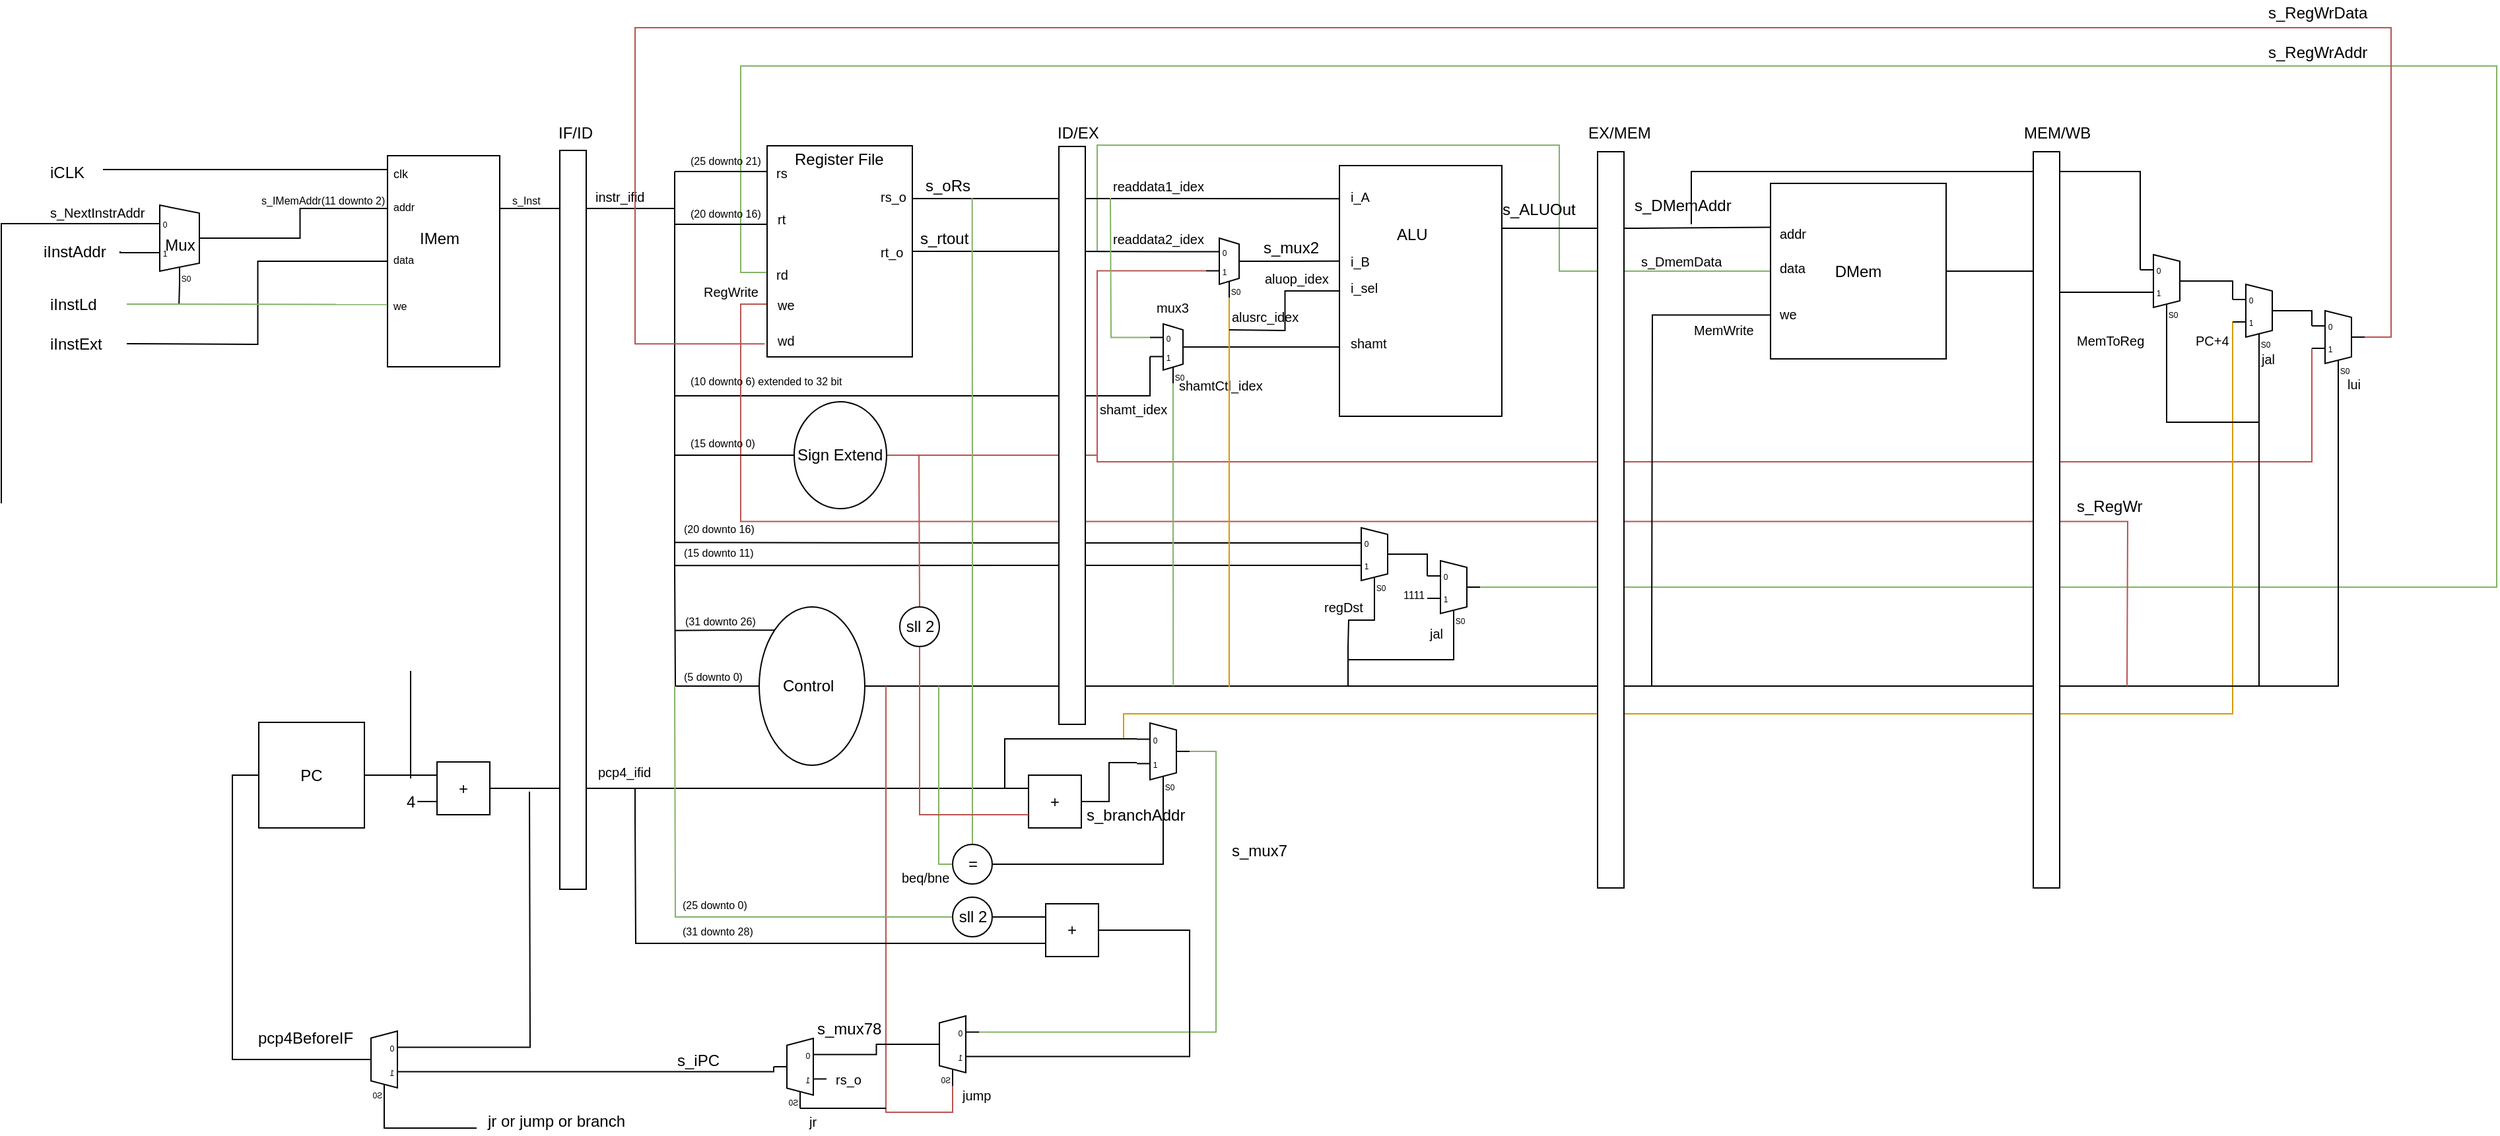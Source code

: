 <mxfile version="12.2.9" type="device" pages="1"><diagram id="p7neus_1xRGmlDTccP9g" name="Page-1"><mxGraphModel dx="1422" dy="914" grid="1" gridSize="10" guides="1" tooltips="1" connect="1" arrows="1" fold="1" page="1" pageScale="1" pageWidth="4681" pageHeight="3300" math="0" shadow="0"><root><mxCell id="0"/><mxCell id="1" parent="0"/><mxCell id="B7h1hUES01moUCbZTNNx-193" style="edgeStyle=orthogonalEdgeStyle;rounded=0;orthogonalLoop=1;jettySize=auto;html=1;exitX=0;exitY=0.51;exitDx=0;exitDy=3;exitPerimeter=0;endArrow=none;endFill=0;fillColor=#f8cecc;strokeColor=#b85450;" parent="1" source="B7h1hUES01moUCbZTNNx-189" edge="1"><mxGeometry relative="1" as="geometry"><mxPoint x="870" y="370" as="targetPoint"/><Array as="points"><mxPoint x="1790" y="380"/></Array></mxGeometry></mxCell><mxCell id="B7h1hUES01moUCbZTNNx-187" style="edgeStyle=orthogonalEdgeStyle;rounded=0;orthogonalLoop=1;jettySize=auto;html=1;exitX=0;exitY=0.51;exitDx=0;exitDy=3;exitPerimeter=0;endArrow=none;endFill=0;fillColor=#ffe6cc;strokeColor=#d79b00;" parent="1" source="B7h1hUES01moUCbZTNNx-182" edge="1"><mxGeometry relative="1" as="geometry"><mxPoint x="890" y="590" as="targetPoint"/><Array as="points"><mxPoint x="1730" y="571"/><mxPoint x="890" y="571"/></Array></mxGeometry></mxCell><mxCell id="B7h1hUES01moUCbZTNNx-178" style="edgeStyle=orthogonalEdgeStyle;rounded=0;orthogonalLoop=1;jettySize=auto;html=1;exitX=0;exitY=0.17;exitDx=0;exitDy=3;exitPerimeter=0;endArrow=none;endFill=0;" parent="1" source="B7h1hUES01moUCbZTNNx-176" edge="1"><mxGeometry relative="1" as="geometry"><mxPoint x="1320" y="200" as="targetPoint"/><Array as="points"><mxPoint x="1660" y="160"/><mxPoint x="1320" y="160"/></Array></mxGeometry></mxCell><mxCell id="B7h1hUES01moUCbZTNNx-177" style="edgeStyle=orthogonalEdgeStyle;rounded=0;orthogonalLoop=1;jettySize=auto;html=1;exitX=0;exitY=0.51;exitDx=0;exitDy=3;exitPerimeter=0;endArrow=none;endFill=0;" parent="1" source="B7h1hUES01moUCbZTNNx-176" target="B7h1hUES01moUCbZTNNx-159" edge="1"><mxGeometry relative="1" as="geometry"/></mxCell><mxCell id="B7h1hUES01moUCbZTNNx-174" style="edgeStyle=orthogonalEdgeStyle;rounded=0;orthogonalLoop=1;jettySize=auto;html=1;exitX=1;exitY=0.5;exitDx=0;exitDy=-5;exitPerimeter=0;endArrow=none;endFill=0;fillColor=#d5e8d4;strokeColor=#82b366;entryX=0.6;entryY=1.006;entryDx=0;entryDy=0;entryPerimeter=0;" parent="1" source="B7h1hUES01moUCbZTNNx-55" target="B7h1hUES01moUCbZTNNx-24" edge="1"><mxGeometry relative="1" as="geometry"><mxPoint x="1640" y="475" as="targetPoint"/><Array as="points"><mxPoint x="1930" y="475"/><mxPoint x="1930" y="80"/><mxPoint x="600" y="80"/><mxPoint x="600" y="236"/></Array></mxGeometry></mxCell><mxCell id="B7h1hUES01moUCbZTNNx-171" style="edgeStyle=orthogonalEdgeStyle;rounded=0;orthogonalLoop=1;jettySize=auto;html=1;exitX=0;exitY=0.5;exitDx=0;exitDy=0;endArrow=none;endFill=0;fillColor=#d5e8d4;strokeColor=#82b366;" parent="1" source="B7h1hUES01moUCbZTNNx-159" edge="1"><mxGeometry relative="1" as="geometry"><mxPoint x="870" y="220" as="targetPoint"/><Array as="points"><mxPoint x="1220" y="235"/><mxPoint x="1220" y="140"/><mxPoint x="870" y="140"/></Array></mxGeometry></mxCell><mxCell id="B7h1hUES01moUCbZTNNx-103" style="edgeStyle=orthogonalEdgeStyle;rounded=0;orthogonalLoop=1;jettySize=auto;html=1;exitX=1;exitY=0.5;exitDx=0;exitDy=0;endArrow=none;endFill=0;entryX=0;entryY=0.25;entryDx=0;entryDy=0;" parent="1" source="B7h1hUES01moUCbZTNNx-99" target="B7h1hUES01moUCbZTNNx-104" edge="1"><mxGeometry relative="1" as="geometry"><mxPoint x="980" y="680.333" as="targetPoint"/></mxGeometry></mxCell><mxCell id="B7h1hUES01moUCbZTNNx-79" style="edgeStyle=orthogonalEdgeStyle;rounded=0;orthogonalLoop=1;jettySize=auto;html=1;exitX=0;exitY=0.483;exitDx=0;exitDy=3;exitPerimeter=0;endArrow=none;endFill=0;" parent="1" source="B7h1hUES01moUCbZTNNx-72" edge="1"><mxGeometry relative="1" as="geometry"><mxPoint x="550" y="330" as="targetPoint"/><Array as="points"><mxPoint x="910" y="330"/></Array></mxGeometry></mxCell><mxCell id="B7h1hUES01moUCbZTNNx-66" style="edgeStyle=orthogonalEdgeStyle;rounded=0;orthogonalLoop=1;jettySize=auto;html=1;exitX=0.5;exitY=0;exitDx=0;exitDy=0;endArrow=none;endFill=0;" parent="1" source="B7h1hUES01moUCbZTNNx-62" edge="1"><mxGeometry relative="1" as="geometry"><mxPoint x="1680" y="550" as="targetPoint"/></mxGeometry></mxCell><mxCell id="B7h1hUES01moUCbZTNNx-58" style="edgeStyle=orthogonalEdgeStyle;rounded=0;orthogonalLoop=1;jettySize=auto;html=1;exitX=0;exitY=0.51;exitDx=0;exitDy=3;exitPerimeter=0;endArrow=none;endFill=0;" parent="1" source="B7h1hUES01moUCbZTNNx-54" edge="1"><mxGeometry relative="1" as="geometry"><mxPoint x="550" y="458.667" as="targetPoint"/></mxGeometry></mxCell><mxCell id="B7h1hUES01moUCbZTNNx-56" style="edgeStyle=orthogonalEdgeStyle;rounded=0;orthogonalLoop=1;jettySize=auto;html=1;exitX=0;exitY=0.17;exitDx=0;exitDy=3;exitPerimeter=0;endArrow=none;endFill=0;" parent="1" source="B7h1hUES01moUCbZTNNx-54" edge="1"><mxGeometry relative="1" as="geometry"><mxPoint x="550" y="441.167" as="targetPoint"/></mxGeometry></mxCell><mxCell id="B7h1hUES01moUCbZTNNx-1" value="" style="endArrow=none;html=1;entryX=0;entryY=0.4;entryDx=0;entryDy=0;entryPerimeter=0;" parent="1" target="B7h1hUES01moUCbZTNNx-15" edge="1"><mxGeometry width="50" height="50" relative="1" as="geometry"><mxPoint x="117" y="158.5" as="sourcePoint"/><mxPoint x="325" y="158.5" as="targetPoint"/></mxGeometry></mxCell><mxCell id="B7h1hUES01moUCbZTNNx-2" value="iCLK" style="text;html=1;resizable=0;points=[];autosize=1;align=left;verticalAlign=top;spacingTop=-4;" parent="1" vertex="1"><mxGeometry x="75" y="150.5" width="40" height="20" as="geometry"/></mxCell><mxCell id="B7h1hUES01moUCbZTNNx-3" value="iInstLd" style="text;html=1;resizable=0;points=[];autosize=1;align=left;verticalAlign=top;spacingTop=-4;" parent="1" vertex="1"><mxGeometry x="75" y="250.5" width="50" height="20" as="geometry"/></mxCell><mxCell id="B7h1hUES01moUCbZTNNx-4" value="iInstAddr" style="text;html=1;resizable=0;points=[];autosize=1;align=left;verticalAlign=top;spacingTop=-4;" parent="1" vertex="1"><mxGeometry x="70" y="210.5" width="60" height="20" as="geometry"/></mxCell><mxCell id="B7h1hUES01moUCbZTNNx-5" value="iInstExt" style="text;html=1;resizable=0;points=[];autosize=1;align=left;verticalAlign=top;spacingTop=-4;" parent="1" vertex="1"><mxGeometry x="75" y="280.5" width="50" height="20" as="geometry"/></mxCell><mxCell id="B7h1hUES01moUCbZTNNx-6" style="edgeStyle=orthogonalEdgeStyle;rounded=0;orthogonalLoop=1;jettySize=auto;html=1;exitX=0.5;exitY=1;exitDx=0;exitDy=0;endArrow=none;endFill=0;" parent="1" source="B7h1hUES01moUCbZTNNx-7" edge="1"><mxGeometry relative="1" as="geometry"><mxPoint x="135" y="290.5" as="targetPoint"/></mxGeometry></mxCell><mxCell id="B7h1hUES01moUCbZTNNx-44" style="edgeStyle=orthogonalEdgeStyle;rounded=0;orthogonalLoop=1;jettySize=auto;html=1;exitX=0.25;exitY=0;exitDx=0;exitDy=0;endArrow=none;endFill=0;" parent="1" source="B7h1hUES01moUCbZTNNx-7" edge="1"><mxGeometry relative="1" as="geometry"><mxPoint x="550" y="188" as="targetPoint"/></mxGeometry></mxCell><mxCell id="B7h1hUES01moUCbZTNNx-7" value="" style="rounded=0;whiteSpace=wrap;html=1;rotation=90;" parent="1" vertex="1"><mxGeometry x="295" y="185.5" width="160" height="85" as="geometry"/></mxCell><mxCell id="B7h1hUES01moUCbZTNNx-8" value="IMem" style="text;html=1;resizable=0;points=[];autosize=1;align=left;verticalAlign=top;spacingTop=-4;" parent="1" vertex="1"><mxGeometry x="355" y="200.5" width="50" height="20" as="geometry"/></mxCell><mxCell id="B7h1hUES01moUCbZTNNx-9" style="edgeStyle=orthogonalEdgeStyle;rounded=0;orthogonalLoop=1;jettySize=auto;html=1;exitX=1;exitY=0.5;exitDx=0;exitDy=-5;exitPerimeter=0;entryX=0.25;entryY=1;entryDx=0;entryDy=0;endArrow=none;endFill=0;" parent="1" source="B7h1hUES01moUCbZTNNx-12" target="B7h1hUES01moUCbZTNNx-7" edge="1"><mxGeometry relative="1" as="geometry"/></mxCell><mxCell id="B7h1hUES01moUCbZTNNx-10" style="edgeStyle=orthogonalEdgeStyle;rounded=0;orthogonalLoop=1;jettySize=auto;html=1;exitX=0.3;exitY=1;exitDx=10;exitDy=0;exitPerimeter=0;endArrow=none;endFill=0;" parent="1" source="B7h1hUES01moUCbZTNNx-12" edge="1"><mxGeometry relative="1" as="geometry"><mxPoint x="174.588" y="260" as="targetPoint"/></mxGeometry></mxCell><mxCell id="B7h1hUES01moUCbZTNNx-11" style="edgeStyle=orthogonalEdgeStyle;rounded=0;orthogonalLoop=1;jettySize=auto;html=1;exitX=0;exitY=0.55;exitDx=0;exitDy=3;exitPerimeter=0;endArrow=none;endFill=0;" parent="1" source="B7h1hUES01moUCbZTNNx-12" target="B7h1hUES01moUCbZTNNx-4" edge="1"><mxGeometry relative="1" as="geometry"/></mxCell><mxCell id="B7h1hUES01moUCbZTNNx-202" style="edgeStyle=orthogonalEdgeStyle;rounded=0;orthogonalLoop=1;jettySize=auto;html=1;exitX=0;exitY=0.183;exitDx=0;exitDy=3;exitPerimeter=0;endArrow=none;endFill=0;" parent="1" source="B7h1hUES01moUCbZTNNx-12" edge="1"><mxGeometry relative="1" as="geometry"><mxPoint x="350" y="620" as="targetPoint"/><Array as="points"><mxPoint x="40" y="200"/><mxPoint x="40" y="433"/><mxPoint x="350" y="433"/></Array></mxGeometry></mxCell><mxCell id="B7h1hUES01moUCbZTNNx-12" value="Mux" style="shadow=0;dashed=0;align=center;fillColor=#ffffff;html=1;strokeWidth=1;shape=mxgraph.electrical.abstract.mux2;" parent="1" vertex="1"><mxGeometry x="150" y="185.5" width="50" height="60" as="geometry"/></mxCell><mxCell id="B7h1hUES01moUCbZTNNx-13" value="&lt;font style=&quot;font-size: 10px&quot;&gt;s_NextInstrAddr&lt;/font&gt;" style="text;html=1;resizable=0;points=[];autosize=1;align=left;verticalAlign=top;spacingTop=-4;" parent="1" vertex="1"><mxGeometry x="75" y="180.5" width="90" height="20" as="geometry"/></mxCell><mxCell id="B7h1hUES01moUCbZTNNx-14" value="&lt;font style=&quot;font-size: 8px&quot;&gt;s_IMemAddr(11 downto 2)&lt;/font&gt;" style="text;html=1;resizable=0;points=[];autosize=1;align=left;verticalAlign=top;spacingTop=-4;" parent="1" vertex="1"><mxGeometry x="235" y="170.5" width="110" height="20" as="geometry"/></mxCell><mxCell id="B7h1hUES01moUCbZTNNx-15" value="&lt;font style=&quot;font-size: 9px&quot;&gt;clk&lt;/font&gt;" style="text;html=1;resizable=0;points=[];autosize=1;align=left;verticalAlign=top;spacingTop=-4;" parent="1" vertex="1"><mxGeometry x="335" y="150.5" width="30" height="20" as="geometry"/></mxCell><mxCell id="B7h1hUES01moUCbZTNNx-16" value="&lt;font style=&quot;font-size: 8px&quot;&gt;addr&lt;/font&gt;" style="text;html=1;resizable=0;points=[];autosize=1;align=left;verticalAlign=top;spacingTop=-4;" parent="1" vertex="1"><mxGeometry x="335" y="175.5" width="30" height="20" as="geometry"/></mxCell><mxCell id="B7h1hUES01moUCbZTNNx-17" value="&lt;font style=&quot;font-size: 8px&quot;&gt;data&lt;/font&gt;" style="text;html=1;resizable=0;points=[];autosize=1;align=left;verticalAlign=top;spacingTop=-4;" parent="1" vertex="1"><mxGeometry x="335" y="215.5" width="30" height="20" as="geometry"/></mxCell><mxCell id="B7h1hUES01moUCbZTNNx-18" value="" style="endArrow=none;html=1;fillColor=#d5e8d4;strokeColor=#82b366;entryX=-0.09;entryY=0.514;entryDx=0;entryDy=0;entryPerimeter=0;" parent="1" target="B7h1hUES01moUCbZTNNx-19" edge="1"><mxGeometry width="50" height="50" relative="1" as="geometry"><mxPoint x="135" y="260.5" as="sourcePoint"/><mxPoint x="335" y="262.5" as="targetPoint"/></mxGeometry></mxCell><mxCell id="B7h1hUES01moUCbZTNNx-19" value="&lt;font style=&quot;font-size: 8px&quot;&gt;we&lt;/font&gt;" style="text;html=1;resizable=0;points=[];autosize=1;align=left;verticalAlign=top;spacingTop=-4;" parent="1" vertex="1"><mxGeometry x="335" y="250.5" width="30" height="20" as="geometry"/></mxCell><mxCell id="B7h1hUES01moUCbZTNNx-21" value="" style="rounded=0;whiteSpace=wrap;html=1;rotation=90;" parent="1" vertex="1"><mxGeometry x="193" y="414" width="560" height="20" as="geometry"/></mxCell><mxCell id="B7h1hUES01moUCbZTNNx-22" value="&lt;font style=&quot;font-size: 8px&quot;&gt;s_Inst&lt;/font&gt;" style="text;html=1;resizable=0;points=[];autosize=1;align=left;verticalAlign=top;spacingTop=-4;" parent="1" vertex="1"><mxGeometry x="425" y="170.5" width="40" height="20" as="geometry"/></mxCell><mxCell id="B7h1hUES01moUCbZTNNx-23" value="IF/ID" style="text;html=1;resizable=0;points=[];autosize=1;align=left;verticalAlign=top;spacingTop=-4;" parent="1" vertex="1"><mxGeometry x="460" y="120.5" width="40" height="20" as="geometry"/></mxCell><mxCell id="B7h1hUES01moUCbZTNNx-42" style="edgeStyle=orthogonalEdgeStyle;rounded=0;orthogonalLoop=1;jettySize=auto;html=1;exitX=0.25;exitY=1;exitDx=0;exitDy=0;endArrow=none;endFill=0;" parent="1" source="B7h1hUES01moUCbZTNNx-24" edge="1"><mxGeometry relative="1" as="geometry"><mxPoint x="550" y="160" as="targetPoint"/><Array as="points"><mxPoint x="660" y="160"/></Array></mxGeometry></mxCell><mxCell id="B7h1hUES01moUCbZTNNx-45" style="edgeStyle=orthogonalEdgeStyle;rounded=0;orthogonalLoop=1;jettySize=auto;html=1;exitX=0.5;exitY=1;exitDx=0;exitDy=0;endArrow=none;endFill=0;" parent="1" source="B7h1hUES01moUCbZTNNx-24" edge="1"><mxGeometry relative="1" as="geometry"><mxPoint x="550" y="190" as="targetPoint"/><Array as="points"><mxPoint x="660" y="200"/><mxPoint x="550" y="200"/></Array></mxGeometry></mxCell><mxCell id="B7h1hUES01moUCbZTNNx-74" style="edgeStyle=orthogonalEdgeStyle;rounded=0;orthogonalLoop=1;jettySize=auto;html=1;exitX=0.5;exitY=0;exitDx=0;exitDy=0;endArrow=none;endFill=0;entryX=0;entryY=0.161;entryDx=0;entryDy=3;entryPerimeter=0;" parent="1" source="B7h1hUES01moUCbZTNNx-24" target="B7h1hUES01moUCbZTNNx-81" edge="1"><mxGeometry relative="1" as="geometry"><mxPoint x="870" y="220.437" as="targetPoint"/></mxGeometry></mxCell><mxCell id="B7h1hUES01moUCbZTNNx-94" style="edgeStyle=orthogonalEdgeStyle;rounded=0;orthogonalLoop=1;jettySize=auto;html=1;exitX=0.25;exitY=0;exitDx=0;exitDy=0;entryX=0.132;entryY=0.997;entryDx=0;entryDy=0;entryPerimeter=0;endArrow=none;endFill=0;" parent="1" source="B7h1hUES01moUCbZTNNx-24" target="B7h1hUES01moUCbZTNNx-85" edge="1"><mxGeometry relative="1" as="geometry"/></mxCell><mxCell id="B7h1hUES01moUCbZTNNx-198" style="edgeStyle=orthogonalEdgeStyle;rounded=0;orthogonalLoop=1;jettySize=auto;html=1;exitX=0.75;exitY=1;exitDx=0;exitDy=0;endArrow=none;endFill=0;fillColor=#f8cecc;strokeColor=#b85450;" parent="1" source="B7h1hUES01moUCbZTNNx-24" edge="1"><mxGeometry relative="1" as="geometry"><mxPoint x="1650" y="550" as="targetPoint"/></mxGeometry></mxCell><mxCell id="B7h1hUES01moUCbZTNNx-24" value="" style="rounded=0;whiteSpace=wrap;html=1;rotation=90;" parent="1" vertex="1"><mxGeometry x="595" y="165.5" width="160" height="110" as="geometry"/></mxCell><mxCell id="B7h1hUES01moUCbZTNNx-25" value="Register File" style="text;html=1;resizable=0;points=[];autosize=1;align=left;verticalAlign=top;spacingTop=-4;" parent="1" vertex="1"><mxGeometry x="639" y="140.5" width="80" height="20" as="geometry"/></mxCell><mxCell id="B7h1hUES01moUCbZTNNx-26" value="&lt;font style=&quot;font-size: 10px&quot;&gt;rs&lt;/font&gt;" style="text;html=1;resizable=0;points=[];autosize=1;align=left;verticalAlign=top;spacingTop=-4;" parent="1" vertex="1"><mxGeometry x="625" y="150.5" width="20" height="20" as="geometry"/></mxCell><mxCell id="B7h1hUES01moUCbZTNNx-27" value="&lt;font style=&quot;font-size: 10px&quot;&gt;rt&lt;/font&gt;" style="text;html=1;resizable=0;points=[];autosize=1;align=left;verticalAlign=top;spacingTop=-4;" parent="1" vertex="1"><mxGeometry x="625.5" y="185.5" width="20" height="20" as="geometry"/></mxCell><mxCell id="B7h1hUES01moUCbZTNNx-28" value="&lt;font style=&quot;font-size: 10px&quot;&gt;rd&lt;/font&gt;" style="text;html=1;resizable=0;points=[];autosize=1;align=left;verticalAlign=top;spacingTop=-4;" parent="1" vertex="1"><mxGeometry x="625" y="228" width="20" height="20" as="geometry"/></mxCell><mxCell id="B7h1hUES01moUCbZTNNx-29" value="&lt;font style=&quot;font-size: 10px&quot;&gt;rt_o&lt;/font&gt;" style="text;html=1;resizable=0;points=[];autosize=1;align=left;verticalAlign=top;spacingTop=-4;" parent="1" vertex="1"><mxGeometry x="704" y="210.5" width="30" height="20" as="geometry"/></mxCell><mxCell id="B7h1hUES01moUCbZTNNx-30" value="&lt;font style=&quot;font-size: 10px&quot;&gt;rs_o&lt;/font&gt;" style="text;html=1;resizable=0;points=[];autosize=1;align=left;verticalAlign=top;spacingTop=-4;" parent="1" vertex="1"><mxGeometry x="704" y="169" width="30" height="20" as="geometry"/></mxCell><mxCell id="B7h1hUES01moUCbZTNNx-32" value="&lt;font style=&quot;font-size: 10px&quot;&gt;we&lt;br&gt;&lt;/font&gt;" style="text;html=1;resizable=0;points=[];autosize=1;align=left;verticalAlign=top;spacingTop=-4;" parent="1" vertex="1"><mxGeometry x="625.5" y="250.5" width="30" height="20" as="geometry"/></mxCell><mxCell id="B7h1hUES01moUCbZTNNx-33" value="&lt;font style=&quot;font-size: 10px&quot;&gt;wd&lt;br&gt;&lt;/font&gt;" style="text;html=1;resizable=0;points=[];autosize=1;align=left;verticalAlign=top;spacingTop=-4;" parent="1" vertex="1"><mxGeometry x="625.5" y="278" width="30" height="20" as="geometry"/></mxCell><mxCell id="B7h1hUES01moUCbZTNNx-36" value="&lt;font style=&quot;font-size: 8px&quot;&gt;(25 downto 21)&lt;/font&gt;" style="text;html=1;resizable=0;points=[];autosize=1;align=left;verticalAlign=top;spacingTop=-4;" parent="1" vertex="1"><mxGeometry x="560" y="140.5" width="70" height="20" as="geometry"/></mxCell><mxCell id="B7h1hUES01moUCbZTNNx-37" value="&lt;font style=&quot;font-size: 8px&quot;&gt;(20 downto 16)&lt;/font&gt;" style="text;html=1;resizable=0;points=[];autosize=1;align=left;verticalAlign=top;spacingTop=-4;" parent="1" vertex="1"><mxGeometry x="560" y="180.5" width="70" height="20" as="geometry"/></mxCell><mxCell id="B7h1hUES01moUCbZTNNx-39" value="&lt;font style=&quot;font-size: 10px&quot;&gt;instr_ifid&lt;/font&gt;" style="text;html=1;resizable=0;points=[];autosize=1;align=left;verticalAlign=top;spacingTop=-4;" parent="1" vertex="1"><mxGeometry x="487.5" y="169" width="50" height="20" as="geometry"/></mxCell><mxCell id="B7h1hUES01moUCbZTNNx-41" value="" style="endArrow=none;html=1;" parent="1" edge="1"><mxGeometry width="50" height="50" relative="1" as="geometry"><mxPoint x="550" y="460" as="sourcePoint"/><mxPoint x="550" y="160" as="targetPoint"/></mxGeometry></mxCell><mxCell id="B7h1hUES01moUCbZTNNx-48" style="edgeStyle=orthogonalEdgeStyle;rounded=0;orthogonalLoop=1;jettySize=auto;html=1;exitX=0.5;exitY=1;exitDx=0;exitDy=0;endArrow=none;endFill=0;" parent="1" source="B7h1hUES01moUCbZTNNx-46" edge="1"><mxGeometry relative="1" as="geometry"><mxPoint x="550" y="375" as="targetPoint"/><Array as="points"><mxPoint x="550" y="375"/></Array></mxGeometry></mxCell><mxCell id="B7h1hUES01moUCbZTNNx-82" style="edgeStyle=orthogonalEdgeStyle;rounded=0;orthogonalLoop=1;jettySize=auto;html=1;exitX=0.5;exitY=0;exitDx=0;exitDy=0;entryX=0;entryY=0.483;entryDx=0;entryDy=3;entryPerimeter=0;endArrow=none;endFill=0;fillColor=#f8cecc;strokeColor=#b85450;" parent="1" source="B7h1hUES01moUCbZTNNx-46" target="B7h1hUES01moUCbZTNNx-81" edge="1"><mxGeometry relative="1" as="geometry"><Array as="points"><mxPoint x="870" y="375"/><mxPoint x="870" y="235"/></Array></mxGeometry></mxCell><mxCell id="B7h1hUES01moUCbZTNNx-46" value="" style="ellipse;whiteSpace=wrap;html=1;strokeWidth=1;rotation=90;" parent="1" vertex="1"><mxGeometry x="635" y="340" width="81" height="70" as="geometry"/></mxCell><mxCell id="B7h1hUES01moUCbZTNNx-47" value="Sign Extend" style="text;html=1;resizable=0;points=[];autosize=1;align=left;verticalAlign=top;spacingTop=-4;" parent="1" vertex="1"><mxGeometry x="640.5" y="365" width="80" height="20" as="geometry"/></mxCell><mxCell id="B7h1hUES01moUCbZTNNx-49" value="&lt;font style=&quot;font-size: 8px&quot;&gt;(15 downto 0)&lt;/font&gt;" style="text;html=1;resizable=0;points=[];autosize=1;align=left;verticalAlign=top;spacingTop=-4;" parent="1" vertex="1"><mxGeometry x="560" y="355" width="60" height="20" as="geometry"/></mxCell><mxCell id="B7h1hUES01moUCbZTNNx-50" value="" style="rounded=0;whiteSpace=wrap;html=1;rotation=90;" parent="1" vertex="1"><mxGeometry x="632" y="350" width="438" height="20" as="geometry"/></mxCell><mxCell id="B7h1hUES01moUCbZTNNx-60" style="edgeStyle=orthogonalEdgeStyle;rounded=0;orthogonalLoop=1;jettySize=auto;html=1;exitX=1;exitY=0.5;exitDx=0;exitDy=-5;exitPerimeter=0;entryX=0;entryY=0.17;entryDx=0;entryDy=3;entryPerimeter=0;endArrow=none;endFill=0;" parent="1" source="B7h1hUES01moUCbZTNNx-54" target="B7h1hUES01moUCbZTNNx-55" edge="1"><mxGeometry relative="1" as="geometry"/></mxCell><mxCell id="B7h1hUES01moUCbZTNNx-68" style="edgeStyle=orthogonalEdgeStyle;rounded=0;orthogonalLoop=1;jettySize=auto;html=1;exitX=0.25;exitY=1;exitDx=10;exitDy=0;exitPerimeter=0;endArrow=none;endFill=0;" parent="1" source="B7h1hUES01moUCbZTNNx-54" edge="1"><mxGeometry relative="1" as="geometry"><mxPoint x="1060" y="520" as="targetPoint"/></mxGeometry></mxCell><mxCell id="B7h1hUES01moUCbZTNNx-54" value="" style="shadow=0;dashed=0;align=center;html=1;strokeWidth=1;shape=mxgraph.electrical.abstract.mux2;" parent="1" vertex="1"><mxGeometry x="1060" y="430" width="40" height="50" as="geometry"/></mxCell><mxCell id="B7h1hUES01moUCbZTNNx-69" style="edgeStyle=orthogonalEdgeStyle;rounded=0;orthogonalLoop=1;jettySize=auto;html=1;exitX=0.25;exitY=1;exitDx=10;exitDy=0;exitPerimeter=0;endArrow=none;endFill=0;" parent="1" source="B7h1hUES01moUCbZTNNx-55" edge="1"><mxGeometry relative="1" as="geometry"><mxPoint x="1060" y="530" as="targetPoint"/><Array as="points"><mxPoint x="1140" y="530"/></Array></mxGeometry></mxCell><mxCell id="B7h1hUES01moUCbZTNNx-55" value="" style="shadow=0;dashed=0;align=center;html=1;strokeWidth=1;shape=mxgraph.electrical.abstract.mux2;" parent="1" vertex="1"><mxGeometry x="1120" y="455" width="40" height="50" as="geometry"/></mxCell><mxCell id="B7h1hUES01moUCbZTNNx-57" value="&lt;font style=&quot;font-size: 8px&quot;&gt;(20 downto 16)&lt;/font&gt;" style="text;html=1;resizable=0;points=[];autosize=1;align=left;verticalAlign=top;spacingTop=-4;" parent="1" vertex="1"><mxGeometry x="555" y="420" width="70" height="20" as="geometry"/></mxCell><mxCell id="B7h1hUES01moUCbZTNNx-59" value="&lt;font style=&quot;font-size: 8px&quot;&gt;(15 downto 11)&lt;/font&gt;" style="text;html=1;resizable=0;points=[];autosize=1;align=left;verticalAlign=top;spacingTop=-4;" parent="1" vertex="1"><mxGeometry x="555" y="438" width="70" height="20" as="geometry"/></mxCell><mxCell id="B7h1hUES01moUCbZTNNx-61" value="&lt;font style=&quot;font-size: 8px&quot;&gt;1111&lt;/font&gt;" style="text;html=1;resizable=0;points=[];autosize=1;align=left;verticalAlign=top;spacingTop=-4;" parent="1" vertex="1"><mxGeometry x="1100" y="470" width="30" height="20" as="geometry"/></mxCell><mxCell id="B7h1hUES01moUCbZTNNx-117" style="edgeStyle=orthogonalEdgeStyle;rounded=0;orthogonalLoop=1;jettySize=auto;html=1;exitX=0.5;exitY=1;exitDx=0;exitDy=0;endArrow=none;endFill=0;" parent="1" source="B7h1hUES01moUCbZTNNx-62" edge="1"><mxGeometry relative="1" as="geometry"><mxPoint x="550" y="460" as="targetPoint"/></mxGeometry></mxCell><mxCell id="B7h1hUES01moUCbZTNNx-118" style="edgeStyle=orthogonalEdgeStyle;rounded=0;orthogonalLoop=1;jettySize=auto;html=1;exitX=0;exitY=1;exitDx=0;exitDy=0;endArrow=none;endFill=0;" parent="1" source="B7h1hUES01moUCbZTNNx-62" edge="1"><mxGeometry relative="1" as="geometry"><mxPoint x="550" y="507.833" as="targetPoint"/></mxGeometry></mxCell><mxCell id="B7h1hUES01moUCbZTNNx-62" value="" style="ellipse;whiteSpace=wrap;html=1;strokeWidth=1;rotation=90;" parent="1" vertex="1"><mxGeometry x="594" y="510" width="120" height="80" as="geometry"/></mxCell><mxCell id="B7h1hUES01moUCbZTNNx-63" value="Control&amp;nbsp;" style="text;html=1;resizable=0;points=[];autosize=1;align=left;verticalAlign=top;spacingTop=-4;" parent="1" vertex="1"><mxGeometry x="630" y="540" width="60" height="20" as="geometry"/></mxCell><mxCell id="B7h1hUES01moUCbZTNNx-64" value="ID/EX" style="text;html=1;resizable=0;points=[];autosize=1;align=left;verticalAlign=top;spacingTop=-4;" parent="1" vertex="1"><mxGeometry x="838" y="120.5" width="50" height="20" as="geometry"/></mxCell><mxCell id="B7h1hUES01moUCbZTNNx-67" value="" style="endArrow=none;html=1;" parent="1" edge="1"><mxGeometry width="50" height="50" relative="1" as="geometry"><mxPoint x="1060" y="550" as="sourcePoint"/><mxPoint x="1060" y="520" as="targetPoint"/></mxGeometry></mxCell><mxCell id="B7h1hUES01moUCbZTNNx-70" value="&lt;font style=&quot;font-size: 10px&quot;&gt;regDst&lt;/font&gt;" style="text;html=1;resizable=0;points=[];autosize=1;align=left;verticalAlign=top;spacingTop=-4;" parent="1" vertex="1"><mxGeometry x="1040" y="480" width="40" height="20" as="geometry"/></mxCell><mxCell id="B7h1hUES01moUCbZTNNx-71" value="&lt;font style=&quot;font-size: 10px&quot;&gt;jal&lt;/font&gt;" style="text;html=1;resizable=0;points=[];autosize=1;align=left;verticalAlign=top;spacingTop=-4;" parent="1" vertex="1"><mxGeometry x="1120" y="500" width="30" height="20" as="geometry"/></mxCell><mxCell id="B7h1hUES01moUCbZTNNx-76" style="edgeStyle=orthogonalEdgeStyle;rounded=0;orthogonalLoop=1;jettySize=auto;html=1;exitX=0;exitY=0.161;exitDx=0;exitDy=3;exitPerimeter=0;endArrow=none;endFill=0;fillColor=#d5e8d4;strokeColor=#82b366;" parent="1" source="B7h1hUES01moUCbZTNNx-72" edge="1"><mxGeometry relative="1" as="geometry"><mxPoint x="880" y="180" as="targetPoint"/></mxGeometry></mxCell><mxCell id="B7h1hUES01moUCbZTNNx-77" style="edgeStyle=orthogonalEdgeStyle;rounded=0;orthogonalLoop=1;jettySize=auto;html=1;exitX=0.214;exitY=1;exitDx=10;exitDy=0;exitPerimeter=0;endArrow=none;endFill=0;fillColor=#d5e8d4;strokeColor=#82b366;" parent="1" source="B7h1hUES01moUCbZTNNx-72" edge="1"><mxGeometry relative="1" as="geometry"><mxPoint x="927.619" y="550" as="targetPoint"/></mxGeometry></mxCell><mxCell id="B7h1hUES01moUCbZTNNx-92" style="edgeStyle=orthogonalEdgeStyle;rounded=0;orthogonalLoop=1;jettySize=auto;html=1;exitX=1;exitY=0.5;exitDx=0;exitDy=-5;exitPerimeter=0;entryX=0.724;entryY=1.001;entryDx=0;entryDy=0;entryPerimeter=0;endArrow=none;endFill=0;" parent="1" source="B7h1hUES01moUCbZTNNx-72" target="B7h1hUES01moUCbZTNNx-85" edge="1"><mxGeometry relative="1" as="geometry"/></mxCell><mxCell id="B7h1hUES01moUCbZTNNx-72" value="" style="shadow=0;dashed=0;align=center;fillColor=#ffffff;html=1;strokeWidth=1;shape=mxgraph.electrical.abstract.mux2;" parent="1" vertex="1"><mxGeometry x="910" y="275.5" width="35" height="45" as="geometry"/></mxCell><mxCell id="B7h1hUES01moUCbZTNNx-78" value="&lt;font style=&quot;font-size: 10px&quot;&gt;shamtCtl_idex&lt;/font&gt;" style="text;html=1;resizable=0;points=[];autosize=1;align=left;verticalAlign=top;spacingTop=-4;" parent="1" vertex="1"><mxGeometry x="930" y="312" width="80" height="20" as="geometry"/></mxCell><mxCell id="B7h1hUES01moUCbZTNNx-80" value="&lt;span style=&quot;font-size: 8px&quot;&gt;(10 downto 6) extended to 32 bit&lt;/span&gt;" style="text;html=1;resizable=0;points=[];autosize=1;align=left;verticalAlign=top;spacingTop=-4;" parent="1" vertex="1"><mxGeometry x="560" y="308" width="130" height="20" as="geometry"/></mxCell><mxCell id="B7h1hUES01moUCbZTNNx-83" style="edgeStyle=orthogonalEdgeStyle;rounded=0;orthogonalLoop=1;jettySize=auto;html=1;exitX=0.214;exitY=1;exitDx=10;exitDy=0;exitPerimeter=0;endArrow=none;endFill=0;fillColor=#ffe6cc;strokeColor=#d79b00;" parent="1" source="B7h1hUES01moUCbZTNNx-81" edge="1"><mxGeometry relative="1" as="geometry"><mxPoint x="970" y="550.476" as="targetPoint"/></mxGeometry></mxCell><mxCell id="B7h1hUES01moUCbZTNNx-93" style="edgeStyle=orthogonalEdgeStyle;rounded=0;orthogonalLoop=1;jettySize=auto;html=1;exitX=1;exitY=0.5;exitDx=0;exitDy=-5;exitPerimeter=0;entryX=0.381;entryY=1.001;entryDx=0;entryDy=0;entryPerimeter=0;endArrow=none;endFill=0;" parent="1" source="B7h1hUES01moUCbZTNNx-81" target="B7h1hUES01moUCbZTNNx-85" edge="1"><mxGeometry relative="1" as="geometry"/></mxCell><mxCell id="B7h1hUES01moUCbZTNNx-81" value="" style="shadow=0;dashed=0;align=center;fillColor=#ffffff;html=1;strokeWidth=1;shape=mxgraph.electrical.abstract.mux2;" parent="1" vertex="1"><mxGeometry x="952.5" y="210.5" width="35" height="45" as="geometry"/></mxCell><mxCell id="B7h1hUES01moUCbZTNNx-84" value="&lt;span style=&quot;font-size: 10px&quot;&gt;alusrc_idex&lt;/span&gt;" style="text;html=1;resizable=0;points=[];autosize=1;align=left;verticalAlign=top;spacingTop=-4;" parent="1" vertex="1"><mxGeometry x="970" y="260" width="70" height="20" as="geometry"/></mxCell><mxCell id="B7h1hUES01moUCbZTNNx-163" style="edgeStyle=orthogonalEdgeStyle;rounded=0;orthogonalLoop=1;jettySize=auto;html=1;exitX=0.25;exitY=0;exitDx=0;exitDy=0;entryX=0;entryY=0.25;entryDx=0;entryDy=0;endArrow=none;endFill=0;" parent="1" source="B7h1hUES01moUCbZTNNx-85" target="B7h1hUES01moUCbZTNNx-159" edge="1"><mxGeometry relative="1" as="geometry"><Array as="points"><mxPoint x="1279" y="203"/><mxPoint x="1279" y="202"/></Array></mxGeometry></mxCell><mxCell id="B7h1hUES01moUCbZTNNx-194" style="edgeStyle=orthogonalEdgeStyle;rounded=0;orthogonalLoop=1;jettySize=auto;html=1;exitX=0.5;exitY=1;exitDx=0;exitDy=0;endArrow=none;endFill=0;" parent="1" source="B7h1hUES01moUCbZTNNx-85" edge="1"><mxGeometry relative="1" as="geometry"><mxPoint x="970" y="280" as="targetPoint"/></mxGeometry></mxCell><mxCell id="B7h1hUES01moUCbZTNNx-85" value="" style="rounded=0;whiteSpace=wrap;html=1;strokeWidth=1;rotation=90;" parent="1" vertex="1"><mxGeometry x="1020" y="189" width="190" height="123" as="geometry"/></mxCell><mxCell id="B7h1hUES01moUCbZTNNx-86" value="ALU" style="text;html=1;resizable=0;points=[];autosize=1;align=left;verticalAlign=top;spacingTop=-4;" parent="1" vertex="1"><mxGeometry x="1095" y="197.5" width="40" height="20" as="geometry"/></mxCell><mxCell id="B7h1hUES01moUCbZTNNx-87" value="&lt;font style=&quot;font-size: 10px&quot;&gt;i_A&lt;/font&gt;" style="text;html=1;resizable=0;points=[];autosize=1;align=left;verticalAlign=top;spacingTop=-4;" parent="1" vertex="1"><mxGeometry x="1060" y="168.5" width="30" height="20" as="geometry"/></mxCell><mxCell id="B7h1hUES01moUCbZTNNx-88" value="&lt;font style=&quot;font-size: 10px&quot;&gt;i_B&lt;/font&gt;" style="text;html=1;resizable=0;points=[];autosize=1;align=left;verticalAlign=top;spacingTop=-4;" parent="1" vertex="1"><mxGeometry x="1060" y="217.5" width="30" height="20" as="geometry"/></mxCell><mxCell id="B7h1hUES01moUCbZTNNx-89" value="&lt;font style=&quot;font-size: 10px&quot;&gt;i_sel&lt;/font&gt;" style="text;html=1;resizable=0;points=[];autosize=1;align=left;verticalAlign=top;spacingTop=-4;" parent="1" vertex="1"><mxGeometry x="1060" y="237.5" width="40" height="20" as="geometry"/></mxCell><mxCell id="B7h1hUES01moUCbZTNNx-91" value="&lt;font style=&quot;font-size: 10px&quot;&gt;shamt&lt;/font&gt;" style="text;html=1;resizable=0;points=[];autosize=1;align=left;verticalAlign=top;spacingTop=-4;" parent="1" vertex="1"><mxGeometry x="1060" y="280" width="40" height="20" as="geometry"/></mxCell><mxCell id="B7h1hUES01moUCbZTNNx-96" value="&lt;font style=&quot;font-size: 10px&quot;&gt;aluop_idex&lt;/font&gt;" style="text;html=1;resizable=0;points=[];autosize=1;align=left;verticalAlign=top;spacingTop=-4;" parent="1" vertex="1"><mxGeometry x="995" y="230.5" width="60" height="20" as="geometry"/></mxCell><mxCell id="B7h1hUES01moUCbZTNNx-97" value="PC" style="whiteSpace=wrap;html=1;aspect=fixed;" parent="1" vertex="1"><mxGeometry x="235" y="577.5" width="80" height="80" as="geometry"/></mxCell><mxCell id="B7h1hUES01moUCbZTNNx-100" style="edgeStyle=orthogonalEdgeStyle;rounded=0;orthogonalLoop=1;jettySize=auto;html=1;exitX=0;exitY=0.25;exitDx=0;exitDy=0;entryX=1;entryY=0.5;entryDx=0;entryDy=0;endArrow=none;endFill=0;" parent="1" source="B7h1hUES01moUCbZTNNx-99" target="B7h1hUES01moUCbZTNNx-97" edge="1"><mxGeometry relative="1" as="geometry"/></mxCell><mxCell id="B7h1hUES01moUCbZTNNx-101" style="edgeStyle=orthogonalEdgeStyle;rounded=0;orthogonalLoop=1;jettySize=auto;html=1;exitX=0;exitY=0.75;exitDx=0;exitDy=0;endArrow=none;endFill=0;" parent="1" source="B7h1hUES01moUCbZTNNx-99" edge="1"><mxGeometry relative="1" as="geometry"><mxPoint x="355.111" y="637.556" as="targetPoint"/></mxGeometry></mxCell><mxCell id="B7h1hUES01moUCbZTNNx-99" value="+" style="whiteSpace=wrap;html=1;aspect=fixed;" parent="1" vertex="1"><mxGeometry x="370" y="607.5" width="40" height="40" as="geometry"/></mxCell><mxCell id="B7h1hUES01moUCbZTNNx-102" value="4" style="text;html=1;resizable=0;points=[];autosize=1;align=left;verticalAlign=top;spacingTop=-4;" parent="1" vertex="1"><mxGeometry x="345" y="627.5" width="20" height="20" as="geometry"/></mxCell><mxCell id="B7h1hUES01moUCbZTNNx-131" style="edgeStyle=orthogonalEdgeStyle;rounded=0;orthogonalLoop=1;jettySize=auto;html=1;exitX=1;exitY=0.5;exitDx=0;exitDy=0;entryX=0;entryY=0.51;entryDx=0;entryDy=3;entryPerimeter=0;endArrow=none;endFill=0;" parent="1" source="B7h1hUES01moUCbZTNNx-104" target="B7h1hUES01moUCbZTNNx-128" edge="1"><mxGeometry relative="1" as="geometry"/></mxCell><mxCell id="B7h1hUES01moUCbZTNNx-104" value="+" style="whiteSpace=wrap;html=1;aspect=fixed;" parent="1" vertex="1"><mxGeometry x="818" y="617.5" width="40" height="40" as="geometry"/></mxCell><mxCell id="B7h1hUES01moUCbZTNNx-107" value="" style="rounded=0;whiteSpace=wrap;html=1;rotation=90;" parent="1" vertex="1"><mxGeometry x="980" y="414" width="558" height="20" as="geometry"/></mxCell><mxCell id="B7h1hUES01moUCbZTNNx-108" value="EX/MEM" style="text;html=1;resizable=0;points=[];autosize=1;align=left;verticalAlign=top;spacingTop=-4;" parent="1" vertex="1"><mxGeometry x="1240" y="120.5" width="60" height="20" as="geometry"/></mxCell><mxCell id="B7h1hUES01moUCbZTNNx-112" style="edgeStyle=orthogonalEdgeStyle;rounded=0;orthogonalLoop=1;jettySize=auto;html=1;exitX=0;exitY=0.5;exitDx=0;exitDy=0;endArrow=none;endFill=0;fillColor=#d5e8d4;strokeColor=#82b366;" parent="1" source="B7h1hUES01moUCbZTNNx-109" edge="1"><mxGeometry relative="1" as="geometry"><mxPoint x="750" y="550" as="targetPoint"/><Array as="points"><mxPoint x="750" y="685"/></Array></mxGeometry></mxCell><mxCell id="B7h1hUES01moUCbZTNNx-114" style="edgeStyle=orthogonalEdgeStyle;rounded=0;orthogonalLoop=1;jettySize=auto;html=1;exitX=0.5;exitY=0;exitDx=0;exitDy=0;endArrow=none;endFill=0;fillColor=#d5e8d4;strokeColor=#82b366;" parent="1" source="B7h1hUES01moUCbZTNNx-109" edge="1"><mxGeometry relative="1" as="geometry"><mxPoint x="775.333" y="180" as="targetPoint"/></mxGeometry></mxCell><mxCell id="B7h1hUES01moUCbZTNNx-129" style="edgeStyle=orthogonalEdgeStyle;rounded=0;orthogonalLoop=1;jettySize=auto;html=1;exitX=1;exitY=0.5;exitDx=0;exitDy=0;endArrow=none;endFill=0;entryX=0.25;entryY=1;entryDx=10;entryDy=0;entryPerimeter=0;" parent="1" source="B7h1hUES01moUCbZTNNx-109" target="B7h1hUES01moUCbZTNNx-128" edge="1"><mxGeometry relative="1" as="geometry"><mxPoint x="850" y="755" as="targetPoint"/><Array as="points"><mxPoint x="920" y="685"/></Array></mxGeometry></mxCell><mxCell id="B7h1hUES01moUCbZTNNx-109" value="=" style="ellipse;whiteSpace=wrap;html=1;aspect=fixed;" parent="1" vertex="1"><mxGeometry x="760.5" y="670" width="30" height="30" as="geometry"/></mxCell><mxCell id="B7h1hUES01moUCbZTNNx-113" value="&lt;font style=&quot;font-size: 10px&quot;&gt;beq/bne&lt;/font&gt;" style="text;html=1;resizable=0;points=[];autosize=1;align=left;verticalAlign=top;spacingTop=-4;" parent="1" vertex="1"><mxGeometry x="719.5" y="685" width="50" height="20" as="geometry"/></mxCell><mxCell id="B7h1hUES01moUCbZTNNx-119" value="&lt;font style=&quot;font-size: 8px&quot;&gt;(31 downto 26)&lt;/font&gt;" style="text;html=1;resizable=0;points=[];autosize=1;align=left;verticalAlign=top;spacingTop=-4;" parent="1" vertex="1"><mxGeometry x="555.5" y="490" width="70" height="20" as="geometry"/></mxCell><mxCell id="B7h1hUES01moUCbZTNNx-120" value="&lt;font style=&quot;font-size: 8px&quot;&gt;(5 downto 0)&lt;/font&gt;" style="text;html=1;resizable=0;points=[];autosize=1;align=left;verticalAlign=top;spacingTop=-4;" parent="1" vertex="1"><mxGeometry x="555" y="532" width="60" height="20" as="geometry"/></mxCell><mxCell id="B7h1hUES01moUCbZTNNx-124" style="edgeStyle=orthogonalEdgeStyle;rounded=0;orthogonalLoop=1;jettySize=auto;html=1;exitX=0.5;exitY=0;exitDx=0;exitDy=0;endArrow=none;endFill=0;fillColor=#f8cecc;strokeColor=#b85450;" parent="1" source="B7h1hUES01moUCbZTNNx-123" edge="1"><mxGeometry relative="1" as="geometry"><mxPoint x="735" y="375" as="targetPoint"/></mxGeometry></mxCell><mxCell id="B7h1hUES01moUCbZTNNx-125" style="edgeStyle=orthogonalEdgeStyle;rounded=0;orthogonalLoop=1;jettySize=auto;html=1;exitX=0.5;exitY=1;exitDx=0;exitDy=0;entryX=0;entryY=0.75;entryDx=0;entryDy=0;endArrow=none;endFill=0;fillColor=#f8cecc;strokeColor=#b85450;" parent="1" source="B7h1hUES01moUCbZTNNx-123" target="B7h1hUES01moUCbZTNNx-104" edge="1"><mxGeometry relative="1" as="geometry"/></mxCell><mxCell id="B7h1hUES01moUCbZTNNx-123" value="sll 2" style="ellipse;whiteSpace=wrap;html=1;aspect=fixed;" parent="1" vertex="1"><mxGeometry x="720.5" y="490" width="30" height="30" as="geometry"/></mxCell><mxCell id="B7h1hUES01moUCbZTNNx-134" style="edgeStyle=orthogonalEdgeStyle;rounded=0;orthogonalLoop=1;jettySize=auto;html=1;exitX=0;exitY=0.17;exitDx=0;exitDy=3;exitPerimeter=0;endArrow=none;endFill=0;" parent="1" source="B7h1hUES01moUCbZTNNx-128" edge="1"><mxGeometry relative="1" as="geometry"><mxPoint x="800" y="601.571" as="targetPoint"/><Array as="points"><mxPoint x="900" y="590"/><mxPoint x="800" y="590"/></Array></mxGeometry></mxCell><mxCell id="B7h1hUES01moUCbZTNNx-148" style="edgeStyle=orthogonalEdgeStyle;rounded=0;orthogonalLoop=1;jettySize=auto;html=1;exitX=1;exitY=0.5;exitDx=0;exitDy=-5;exitPerimeter=0;entryX=0;entryY=0.175;entryDx=0;entryDy=3;entryPerimeter=0;endArrow=none;endFill=0;fillColor=#d5e8d4;strokeColor=#82b366;" parent="1" source="B7h1hUES01moUCbZTNNx-128" target="B7h1hUES01moUCbZTNNx-135" edge="1"><mxGeometry relative="1" as="geometry"/></mxCell><mxCell id="B7h1hUES01moUCbZTNNx-128" value="" style="shadow=0;dashed=0;align=center;html=1;strokeWidth=1;shape=mxgraph.electrical.abstract.mux2;" parent="1" vertex="1"><mxGeometry x="900" y="578" width="40" height="53" as="geometry"/></mxCell><mxCell id="B7h1hUES01moUCbZTNNx-133" value="" style="endArrow=none;html=1;" parent="1" edge="1"><mxGeometry width="50" height="50" relative="1" as="geometry"><mxPoint x="800" y="627.5" as="sourcePoint"/><mxPoint x="800" y="600" as="targetPoint"/></mxGeometry></mxCell><mxCell id="B7h1hUES01moUCbZTNNx-149" style="edgeStyle=orthogonalEdgeStyle;rounded=0;orthogonalLoop=1;jettySize=auto;html=1;exitX=0.25;exitY=1;exitDx=10;exitDy=0;exitPerimeter=0;endArrow=none;endFill=0;fillColor=#f8cecc;strokeColor=#b85450;" parent="1" source="B7h1hUES01moUCbZTNNx-135" edge="1"><mxGeometry relative="1" as="geometry"><mxPoint x="710" y="550" as="targetPoint"/><Array as="points"><mxPoint x="760" y="873"/><mxPoint x="710" y="873"/></Array></mxGeometry></mxCell><mxCell id="B7h1hUES01moUCbZTNNx-135" value="" style="shadow=0;dashed=0;align=center;html=1;strokeWidth=1;shape=mxgraph.electrical.abstract.mux2;flipH=1;flipV=0;" parent="1" vertex="1"><mxGeometry x="740.5" y="800" width="40" height="53" as="geometry"/></mxCell><mxCell id="B7h1hUES01moUCbZTNNx-137" style="edgeStyle=orthogonalEdgeStyle;rounded=0;orthogonalLoop=1;jettySize=auto;html=1;exitX=0;exitY=0.5;exitDx=0;exitDy=0;endArrow=none;endFill=0;fillColor=#d5e8d4;strokeColor=#82b366;" parent="1" source="B7h1hUES01moUCbZTNNx-136" edge="1"><mxGeometry relative="1" as="geometry"><mxPoint x="550" y="550" as="targetPoint"/></mxGeometry></mxCell><mxCell id="B7h1hUES01moUCbZTNNx-136" value="sll 2" style="ellipse;whiteSpace=wrap;html=1;aspect=fixed;" parent="1" vertex="1"><mxGeometry x="760.5" y="710" width="30" height="30" as="geometry"/></mxCell><mxCell id="B7h1hUES01moUCbZTNNx-138" value="&lt;font style=&quot;font-size: 8px&quot;&gt;(25 downto 0)&lt;/font&gt;" style="text;html=1;resizable=0;points=[];autosize=1;align=left;verticalAlign=top;spacingTop=-4;" parent="1" vertex="1"><mxGeometry x="554" y="705" width="60" height="20" as="geometry"/></mxCell><mxCell id="B7h1hUES01moUCbZTNNx-142" style="edgeStyle=orthogonalEdgeStyle;rounded=0;orthogonalLoop=1;jettySize=auto;html=1;exitX=0;exitY=0.25;exitDx=0;exitDy=0;entryX=1;entryY=0.5;entryDx=0;entryDy=0;endArrow=none;endFill=0;" parent="1" source="B7h1hUES01moUCbZTNNx-140" target="B7h1hUES01moUCbZTNNx-136" edge="1"><mxGeometry relative="1" as="geometry"/></mxCell><mxCell id="B7h1hUES01moUCbZTNNx-145" style="edgeStyle=orthogonalEdgeStyle;rounded=0;orthogonalLoop=1;jettySize=auto;html=1;exitX=0;exitY=0.75;exitDx=0;exitDy=0;endArrow=none;endFill=0;" parent="1" source="B7h1hUES01moUCbZTNNx-140" edge="1"><mxGeometry relative="1" as="geometry"><mxPoint x="520" y="650" as="targetPoint"/></mxGeometry></mxCell><mxCell id="B7h1hUES01moUCbZTNNx-147" style="edgeStyle=orthogonalEdgeStyle;rounded=0;orthogonalLoop=1;jettySize=auto;html=1;exitX=1;exitY=0.5;exitDx=0;exitDy=0;entryX=0;entryY=0.524;entryDx=0;entryDy=3;entryPerimeter=0;endArrow=none;endFill=0;" parent="1" source="B7h1hUES01moUCbZTNNx-140" target="B7h1hUES01moUCbZTNNx-135" edge="1"><mxGeometry relative="1" as="geometry"><Array as="points"><mxPoint x="940" y="735"/><mxPoint x="940" y="831"/></Array></mxGeometry></mxCell><mxCell id="B7h1hUES01moUCbZTNNx-140" value="+" style="whiteSpace=wrap;html=1;aspect=fixed;" parent="1" vertex="1"><mxGeometry x="831" y="715" width="40" height="40" as="geometry"/></mxCell><mxCell id="B7h1hUES01moUCbZTNNx-144" value="" style="endArrow=none;html=1;" parent="1" edge="1"><mxGeometry width="50" height="50" relative="1" as="geometry"><mxPoint x="520" y="655" as="sourcePoint"/><mxPoint x="520" y="627.5" as="targetPoint"/></mxGeometry></mxCell><mxCell id="B7h1hUES01moUCbZTNNx-146" value="&lt;span style=&quot;font-size: 8px&quot;&gt;(31 downto 28)&lt;/span&gt;" style="text;html=1;resizable=0;points=[];autosize=1;align=left;verticalAlign=top;spacingTop=-4;" parent="1" vertex="1"><mxGeometry x="554" y="725" width="70" height="20" as="geometry"/></mxCell><mxCell id="B7h1hUES01moUCbZTNNx-150" value="&lt;font style=&quot;font-size: 10px&quot;&gt;jump&lt;/font&gt;" style="text;html=1;resizable=0;points=[];autosize=1;align=left;verticalAlign=top;spacingTop=-4;" parent="1" vertex="1"><mxGeometry x="765.5" y="850" width="40" height="20" as="geometry"/></mxCell><mxCell id="B7h1hUES01moUCbZTNNx-152" style="edgeStyle=orthogonalEdgeStyle;rounded=0;orthogonalLoop=1;jettySize=auto;html=1;exitX=0;exitY=0.175;exitDx=0;exitDy=3;exitPerimeter=0;entryX=1;entryY=0.5;entryDx=0;entryDy=-5;entryPerimeter=0;endArrow=none;endFill=0;" parent="1" source="B7h1hUES01moUCbZTNNx-151" target="B7h1hUES01moUCbZTNNx-135" edge="1"><mxGeometry relative="1" as="geometry"/></mxCell><mxCell id="B7h1hUES01moUCbZTNNx-156" style="edgeStyle=orthogonalEdgeStyle;rounded=0;orthogonalLoop=1;jettySize=auto;html=1;exitX=0.25;exitY=1;exitDx=10;exitDy=0;exitPerimeter=0;endArrow=none;endFill=0;" parent="1" source="B7h1hUES01moUCbZTNNx-151" edge="1"><mxGeometry relative="1" as="geometry"><mxPoint x="710" y="870.056" as="targetPoint"/><Array as="points"><mxPoint x="700" y="870"/><mxPoint x="700" y="870"/></Array></mxGeometry></mxCell><mxCell id="H_GjkXGrEb_n1o58VIQJ-2" style="edgeStyle=orthogonalEdgeStyle;rounded=0;orthogonalLoop=1;jettySize=auto;html=1;exitX=1;exitY=0.5;exitDx=0;exitDy=-5;exitPerimeter=0;entryX=0;entryY=0.524;entryDx=0;entryDy=3;entryPerimeter=0;endArrow=none;endFill=0;" edge="1" parent="1" source="B7h1hUES01moUCbZTNNx-151" target="H_GjkXGrEb_n1o58VIQJ-1"><mxGeometry relative="1" as="geometry"><Array as="points"><mxPoint x="625" y="842"/></Array></mxGeometry></mxCell><mxCell id="B7h1hUES01moUCbZTNNx-151" value="" style="shadow=0;dashed=0;align=center;html=1;strokeWidth=1;shape=mxgraph.electrical.abstract.mux2;flipH=1;flipV=0;" parent="1" vertex="1"><mxGeometry x="625" y="817" width="40" height="53" as="geometry"/></mxCell><mxCell id="B7h1hUES01moUCbZTNNx-154" value="&lt;font style=&quot;font-size: 10px&quot;&gt;jr&lt;/font&gt;" style="text;html=1;resizable=0;points=[];autosize=1;align=left;verticalAlign=top;spacingTop=-4;" parent="1" vertex="1"><mxGeometry x="650" y="870" width="20" height="20" as="geometry"/></mxCell><mxCell id="B7h1hUES01moUCbZTNNx-157" value="&lt;font style=&quot;font-size: 10px&quot;&gt;rs_o&lt;/font&gt;" style="text;html=1;resizable=0;points=[];autosize=1;align=left;verticalAlign=top;spacingTop=-4;" parent="1" vertex="1"><mxGeometry x="670" y="838" width="30" height="20" as="geometry"/></mxCell><mxCell id="B7h1hUES01moUCbZTNNx-170" style="edgeStyle=orthogonalEdgeStyle;rounded=0;orthogonalLoop=1;jettySize=auto;html=1;exitX=0;exitY=0.75;exitDx=0;exitDy=0;endArrow=none;endFill=0;" parent="1" source="B7h1hUES01moUCbZTNNx-159" edge="1"><mxGeometry relative="1" as="geometry"><mxPoint x="1290" y="520" as="targetPoint"/></mxGeometry></mxCell><mxCell id="B7h1hUES01moUCbZTNNx-159" value="DMem" style="whiteSpace=wrap;html=1;aspect=fixed;strokeWidth=1;" parent="1" vertex="1"><mxGeometry x="1380" y="169" width="133" height="133" as="geometry"/></mxCell><mxCell id="B7h1hUES01moUCbZTNNx-160" value="&lt;font style=&quot;font-size: 10px&quot;&gt;addr&lt;/font&gt;" style="text;html=1;resizable=0;points=[];autosize=1;align=left;verticalAlign=top;spacingTop=-4;" parent="1" vertex="1"><mxGeometry x="1385" y="197" width="40" height="20" as="geometry"/></mxCell><mxCell id="B7h1hUES01moUCbZTNNx-161" value="&lt;font style=&quot;font-size: 10px&quot;&gt;data&lt;/font&gt;" style="text;html=1;resizable=0;points=[];autosize=1;align=left;verticalAlign=top;spacingTop=-4;" parent="1" vertex="1"><mxGeometry x="1385" y="223" width="30" height="20" as="geometry"/></mxCell><mxCell id="B7h1hUES01moUCbZTNNx-162" value="&lt;font style=&quot;font-size: 10px&quot;&gt;we&lt;/font&gt;" style="text;html=1;resizable=0;points=[];autosize=1;align=left;verticalAlign=top;spacingTop=-4;" parent="1" vertex="1"><mxGeometry x="1385" y="258" width="30" height="20" as="geometry"/></mxCell><mxCell id="B7h1hUES01moUCbZTNNx-166" value="&lt;font style=&quot;font-size: 10px&quot;&gt;s_DmemData&lt;/font&gt;" style="text;html=1;resizable=0;points=[];autosize=1;align=left;verticalAlign=top;spacingTop=-4;" parent="1" vertex="1"><mxGeometry x="1280" y="217.5" width="80" height="20" as="geometry"/></mxCell><mxCell id="B7h1hUES01moUCbZTNNx-168" value="&lt;font style=&quot;font-size: 10px&quot;&gt;MemWrite&lt;/font&gt;" style="text;html=1;resizable=0;points=[];autosize=1;align=left;verticalAlign=top;spacingTop=-4;" parent="1" vertex="1"><mxGeometry x="1320" y="270" width="60" height="20" as="geometry"/></mxCell><mxCell id="B7h1hUES01moUCbZTNNx-169" value="" style="endArrow=none;html=1;" parent="1" edge="1"><mxGeometry width="50" height="50" relative="1" as="geometry"><mxPoint x="1290" y="550" as="sourcePoint"/><mxPoint x="1290" y="520" as="targetPoint"/></mxGeometry></mxCell><mxCell id="B7h1hUES01moUCbZTNNx-172" value="" style="rounded=0;whiteSpace=wrap;html=1;rotation=90;" parent="1" vertex="1"><mxGeometry x="1310" y="414" width="558" height="20" as="geometry"/></mxCell><mxCell id="B7h1hUES01moUCbZTNNx-173" value="MEM/WB" style="text;html=1;resizable=0;points=[];autosize=1;align=left;verticalAlign=top;spacingTop=-4;" parent="1" vertex="1"><mxGeometry x="1570" y="120.5" width="70" height="20" as="geometry"/></mxCell><mxCell id="B7h1hUES01moUCbZTNNx-183" style="edgeStyle=orthogonalEdgeStyle;rounded=0;orthogonalLoop=1;jettySize=auto;html=1;exitX=1;exitY=0.5;exitDx=0;exitDy=-5;exitPerimeter=0;entryX=0;entryY=0.17;entryDx=0;entryDy=3;entryPerimeter=0;endArrow=none;endFill=0;" parent="1" source="B7h1hUES01moUCbZTNNx-176" target="B7h1hUES01moUCbZTNNx-182" edge="1"><mxGeometry relative="1" as="geometry"/></mxCell><mxCell id="B7h1hUES01moUCbZTNNx-185" style="edgeStyle=orthogonalEdgeStyle;rounded=0;orthogonalLoop=1;jettySize=auto;html=1;exitX=0.25;exitY=1;exitDx=10;exitDy=0;exitPerimeter=0;endArrow=none;endFill=0;" parent="1" source="B7h1hUES01moUCbZTNNx-176" edge="1"><mxGeometry relative="1" as="geometry"><mxPoint x="1750" y="350" as="targetPoint"/><Array as="points"><mxPoint x="1680" y="350"/></Array></mxGeometry></mxCell><mxCell id="B7h1hUES01moUCbZTNNx-176" value="" style="shadow=0;dashed=0;align=center;html=1;strokeWidth=1;shape=mxgraph.electrical.abstract.mux2;" parent="1" vertex="1"><mxGeometry x="1660" y="223" width="40" height="50" as="geometry"/></mxCell><mxCell id="B7h1hUES01moUCbZTNNx-181" value="&lt;font style=&quot;font-size: 10px&quot;&gt;MemToReg&lt;/font&gt;" style="text;html=1;resizable=0;points=[];autosize=1;align=left;verticalAlign=top;spacingTop=-4;" parent="1" vertex="1"><mxGeometry x="1610" y="278" width="70" height="20" as="geometry"/></mxCell><mxCell id="B7h1hUES01moUCbZTNNx-184" style="edgeStyle=orthogonalEdgeStyle;rounded=0;orthogonalLoop=1;jettySize=auto;html=1;exitX=0.25;exitY=1;exitDx=10;exitDy=0;exitPerimeter=0;endArrow=none;endFill=0;" parent="1" source="B7h1hUES01moUCbZTNNx-182" edge="1"><mxGeometry relative="1" as="geometry"><mxPoint x="1680" y="550" as="targetPoint"/><Array as="points"><mxPoint x="1750" y="550"/></Array></mxGeometry></mxCell><mxCell id="B7h1hUES01moUCbZTNNx-192" style="edgeStyle=orthogonalEdgeStyle;rounded=0;orthogonalLoop=1;jettySize=auto;html=1;exitX=1;exitY=0.5;exitDx=0;exitDy=-5;exitPerimeter=0;entryX=0;entryY=0.17;entryDx=0;entryDy=3;entryPerimeter=0;endArrow=none;endFill=0;" parent="1" source="B7h1hUES01moUCbZTNNx-182" target="B7h1hUES01moUCbZTNNx-189" edge="1"><mxGeometry relative="1" as="geometry"/></mxCell><mxCell id="B7h1hUES01moUCbZTNNx-182" value="" style="shadow=0;dashed=0;align=center;html=1;strokeWidth=1;shape=mxgraph.electrical.abstract.mux2;" parent="1" vertex="1"><mxGeometry x="1730" y="245.5" width="40" height="50" as="geometry"/></mxCell><mxCell id="B7h1hUES01moUCbZTNNx-186" value="&lt;font style=&quot;font-size: 10px&quot;&gt;jal&lt;/font&gt;" style="text;html=1;resizable=0;points=[];autosize=1;align=left;verticalAlign=top;spacingTop=-4;" parent="1" vertex="1"><mxGeometry x="1750" y="292" width="30" height="20" as="geometry"/></mxCell><mxCell id="B7h1hUES01moUCbZTNNx-188" value="&lt;font style=&quot;font-size: 10px&quot;&gt;PC+4&lt;/font&gt;" style="text;html=1;resizable=0;points=[];autosize=1;align=left;verticalAlign=top;spacingTop=-4;" parent="1" vertex="1"><mxGeometry x="1700" y="278" width="40" height="20" as="geometry"/></mxCell><mxCell id="B7h1hUES01moUCbZTNNx-195" style="edgeStyle=orthogonalEdgeStyle;rounded=0;orthogonalLoop=1;jettySize=auto;html=1;exitX=0.25;exitY=1;exitDx=10;exitDy=0;exitPerimeter=0;endArrow=none;endFill=0;" parent="1" source="B7h1hUES01moUCbZTNNx-189" edge="1"><mxGeometry relative="1" as="geometry"><mxPoint x="1750" y="550" as="targetPoint"/><Array as="points"><mxPoint x="1810" y="550"/></Array></mxGeometry></mxCell><mxCell id="B7h1hUES01moUCbZTNNx-197" style="edgeStyle=orthogonalEdgeStyle;rounded=0;orthogonalLoop=1;jettySize=auto;html=1;exitX=1;exitY=0.5;exitDx=0;exitDy=-5;exitPerimeter=0;endArrow=none;endFill=0;entryX=0.938;entryY=1.017;entryDx=0;entryDy=0;entryPerimeter=0;fillColor=#f8cecc;strokeColor=#b85450;" parent="1" source="B7h1hUES01moUCbZTNNx-189" target="B7h1hUES01moUCbZTNNx-24" edge="1"><mxGeometry relative="1" as="geometry"><mxPoint x="1880" y="230" as="targetPoint"/><Array as="points"><mxPoint x="1850" y="286"/><mxPoint x="1850" y="51"/><mxPoint x="520" y="51"/><mxPoint x="520" y="291"/></Array></mxGeometry></mxCell><mxCell id="B7h1hUES01moUCbZTNNx-189" value="" style="shadow=0;dashed=0;align=center;html=1;strokeWidth=1;shape=mxgraph.electrical.abstract.mux2;" parent="1" vertex="1"><mxGeometry x="1790" y="265.5" width="40" height="50" as="geometry"/></mxCell><mxCell id="B7h1hUES01moUCbZTNNx-196" value="&lt;font style=&quot;font-size: 10px&quot;&gt;lui&lt;/font&gt;" style="text;html=1;resizable=0;points=[];autosize=1;align=left;verticalAlign=top;spacingTop=-4;" parent="1" vertex="1"><mxGeometry x="1815" y="310.5" width="30" height="20" as="geometry"/></mxCell><mxCell id="B7h1hUES01moUCbZTNNx-199" value="&lt;font style=&quot;font-size: 10px&quot;&gt;RegWrite&lt;br&gt;&lt;/font&gt;" style="text;html=1;resizable=0;points=[];autosize=1;align=left;verticalAlign=top;spacingTop=-4;" parent="1" vertex="1"><mxGeometry x="570" y="240.5" width="60" height="20" as="geometry"/></mxCell><mxCell id="sO6zvxPSLeDdAGbAMV72-1" value="&lt;font style=&quot;font-size: 10px&quot;&gt;pcp4_ifid&lt;/font&gt;" style="text;html=1;resizable=0;points=[];autosize=1;align=left;verticalAlign=top;spacingTop=-4;" parent="1" vertex="1"><mxGeometry x="490" y="604.5" width="60" height="20" as="geometry"/></mxCell><mxCell id="sO6zvxPSLeDdAGbAMV72-2" value="&lt;font style=&quot;font-size: 10px&quot;&gt;readdata1_idex&lt;/font&gt;" style="text;html=1;resizable=0;points=[];autosize=1;align=left;verticalAlign=top;spacingTop=-4;" parent="1" vertex="1"><mxGeometry x="880" y="160.5" width="80" height="20" as="geometry"/></mxCell><mxCell id="sO6zvxPSLeDdAGbAMV72-3" value="&lt;font style=&quot;font-size: 10px&quot;&gt;shamt_idex&lt;/font&gt;" style="text;html=1;resizable=0;points=[];autosize=1;align=left;verticalAlign=top;spacingTop=-4;" parent="1" vertex="1"><mxGeometry x="870" y="330" width="70" height="20" as="geometry"/></mxCell><mxCell id="sO6zvxPSLeDdAGbAMV72-4" value="&lt;font style=&quot;font-size: 10px&quot;&gt;mux3&lt;/font&gt;" style="text;html=1;resizable=0;points=[];autosize=1;align=left;verticalAlign=top;spacingTop=-4;" parent="1" vertex="1"><mxGeometry x="912.5" y="253" width="40" height="20" as="geometry"/></mxCell><mxCell id="sO6zvxPSLeDdAGbAMV72-6" value="s_RegWrAddr" style="text;html=1;resizable=0;points=[];autosize=1;align=left;verticalAlign=top;spacingTop=-4;" parent="1" vertex="1"><mxGeometry x="1755" y="60" width="90" height="20" as="geometry"/></mxCell><mxCell id="sO6zvxPSLeDdAGbAMV72-7" value="s_RegWrData" style="text;html=1;resizable=0;points=[];autosize=1;align=left;verticalAlign=top;spacingTop=-4;" parent="1" vertex="1"><mxGeometry x="1755" y="30" width="90" height="20" as="geometry"/></mxCell><mxCell id="sO6zvxPSLeDdAGbAMV72-9" value="s_RegWr" style="text;html=1;resizable=0;points=[];autosize=1;align=left;verticalAlign=top;spacingTop=-4;" parent="1" vertex="1"><mxGeometry x="1610" y="404" width="70" height="20" as="geometry"/></mxCell><mxCell id="sO6zvxPSLeDdAGbAMV72-10" value="&lt;font style=&quot;font-size: 10px&quot;&gt;readdata2_idex&lt;/font&gt;" style="text;html=1;resizable=0;points=[];autosize=1;align=left;verticalAlign=top;spacingTop=-4;" parent="1" vertex="1"><mxGeometry x="880" y="200.5" width="80" height="20" as="geometry"/></mxCell><mxCell id="sO6zvxPSLeDdAGbAMV72-11" value="s_iPC" style="text;html=1;resizable=0;points=[];autosize=1;align=left;verticalAlign=top;spacingTop=-4;" parent="1" vertex="1"><mxGeometry x="550" y="823.5" width="50" height="20" as="geometry"/></mxCell><mxCell id="sO6zvxPSLeDdAGbAMV72-12" value="s_oRs" style="text;html=1;resizable=0;points=[];autosize=1;align=left;verticalAlign=top;spacingTop=-4;" parent="1" vertex="1"><mxGeometry x="737.5" y="160.5" width="50" height="20" as="geometry"/></mxCell><mxCell id="sO6zvxPSLeDdAGbAMV72-13" value="s_rtout" style="text;html=1;resizable=0;points=[];autosize=1;align=left;verticalAlign=top;spacingTop=-4;" parent="1" vertex="1"><mxGeometry x="734" y="200.5" width="50" height="20" as="geometry"/></mxCell><mxCell id="sO6zvxPSLeDdAGbAMV72-14" value="s_branchAddr" style="text;html=1;resizable=0;points=[];autosize=1;align=left;verticalAlign=top;spacingTop=-4;" parent="1" vertex="1"><mxGeometry x="860" y="637.5" width="90" height="20" as="geometry"/></mxCell><mxCell id="sO6zvxPSLeDdAGbAMV72-15" value="s_mux7" style="text;html=1;resizable=0;points=[];autosize=1;align=left;verticalAlign=top;spacingTop=-4;" parent="1" vertex="1"><mxGeometry x="970" y="665" width="60" height="20" as="geometry"/></mxCell><mxCell id="sO6zvxPSLeDdAGbAMV72-16" value="s_mux78" style="text;html=1;resizable=0;points=[];autosize=1;align=left;verticalAlign=top;spacingTop=-4;" parent="1" vertex="1"><mxGeometry x="656" y="800" width="60" height="20" as="geometry"/></mxCell><mxCell id="sO6zvxPSLeDdAGbAMV72-17" value="s_DMemAddr" style="text;html=1;resizable=0;points=[];autosize=1;align=left;verticalAlign=top;spacingTop=-4;" parent="1" vertex="1"><mxGeometry x="1275" y="175.5" width="90" height="20" as="geometry"/></mxCell><mxCell id="sO6zvxPSLeDdAGbAMV72-18" value="s_ALUOut" style="text;html=1;resizable=0;points=[];autosize=1;align=left;verticalAlign=top;spacingTop=-4;" parent="1" vertex="1"><mxGeometry x="1175" y="179" width="70" height="20" as="geometry"/></mxCell><mxCell id="sO6zvxPSLeDdAGbAMV72-19" value="s_mux2" style="text;html=1;resizable=0;points=[];autosize=1;align=left;verticalAlign=top;spacingTop=-4;" parent="1" vertex="1"><mxGeometry x="994" y="208" width="60" height="20" as="geometry"/></mxCell><mxCell id="H_GjkXGrEb_n1o58VIQJ-3" style="edgeStyle=orthogonalEdgeStyle;rounded=0;orthogonalLoop=1;jettySize=auto;html=1;exitX=0;exitY=0.175;exitDx=0;exitDy=3;exitPerimeter=0;endArrow=none;endFill=0;" edge="1" parent="1" source="H_GjkXGrEb_n1o58VIQJ-1"><mxGeometry relative="1" as="geometry"><mxPoint x="440" y="630" as="targetPoint"/></mxGeometry></mxCell><mxCell id="H_GjkXGrEb_n1o58VIQJ-4" style="edgeStyle=orthogonalEdgeStyle;rounded=0;orthogonalLoop=1;jettySize=auto;html=1;exitX=1;exitY=0.5;exitDx=0;exitDy=-5;exitPerimeter=0;entryX=0;entryY=0.5;entryDx=0;entryDy=0;endArrow=none;endFill=0;" edge="1" parent="1" source="H_GjkXGrEb_n1o58VIQJ-1" target="B7h1hUES01moUCbZTNNx-97"><mxGeometry relative="1" as="geometry"/></mxCell><mxCell id="H_GjkXGrEb_n1o58VIQJ-5" style="edgeStyle=orthogonalEdgeStyle;rounded=0;orthogonalLoop=1;jettySize=auto;html=1;exitX=0.25;exitY=1;exitDx=10;exitDy=0;exitPerimeter=0;endArrow=none;endFill=0;" edge="1" parent="1" source="H_GjkXGrEb_n1o58VIQJ-1"><mxGeometry relative="1" as="geometry"><mxPoint x="400" y="885" as="targetPoint"/><Array as="points"><mxPoint x="330" y="885"/><mxPoint x="400" y="885"/></Array></mxGeometry></mxCell><mxCell id="H_GjkXGrEb_n1o58VIQJ-1" value="" style="shadow=0;dashed=0;align=center;html=1;strokeWidth=1;shape=mxgraph.electrical.abstract.mux2;flipH=1;flipV=0;" vertex="1" parent="1"><mxGeometry x="310" y="811.5" width="40" height="53" as="geometry"/></mxCell><mxCell id="H_GjkXGrEb_n1o58VIQJ-6" value="jr or jump or branch" style="text;html=1;align=center;verticalAlign=middle;resizable=0;points=[];;autosize=1;" vertex="1" parent="1"><mxGeometry x="400" y="870" width="120" height="20" as="geometry"/></mxCell><mxCell id="H_GjkXGrEb_n1o58VIQJ-7" value="pcp4BeforeIF" style="text;html=1;align=center;verticalAlign=middle;resizable=0;points=[];;autosize=1;" vertex="1" parent="1"><mxGeometry x="225" y="807" width="90" height="20" as="geometry"/></mxCell></root></mxGraphModel></diagram></mxfile>
